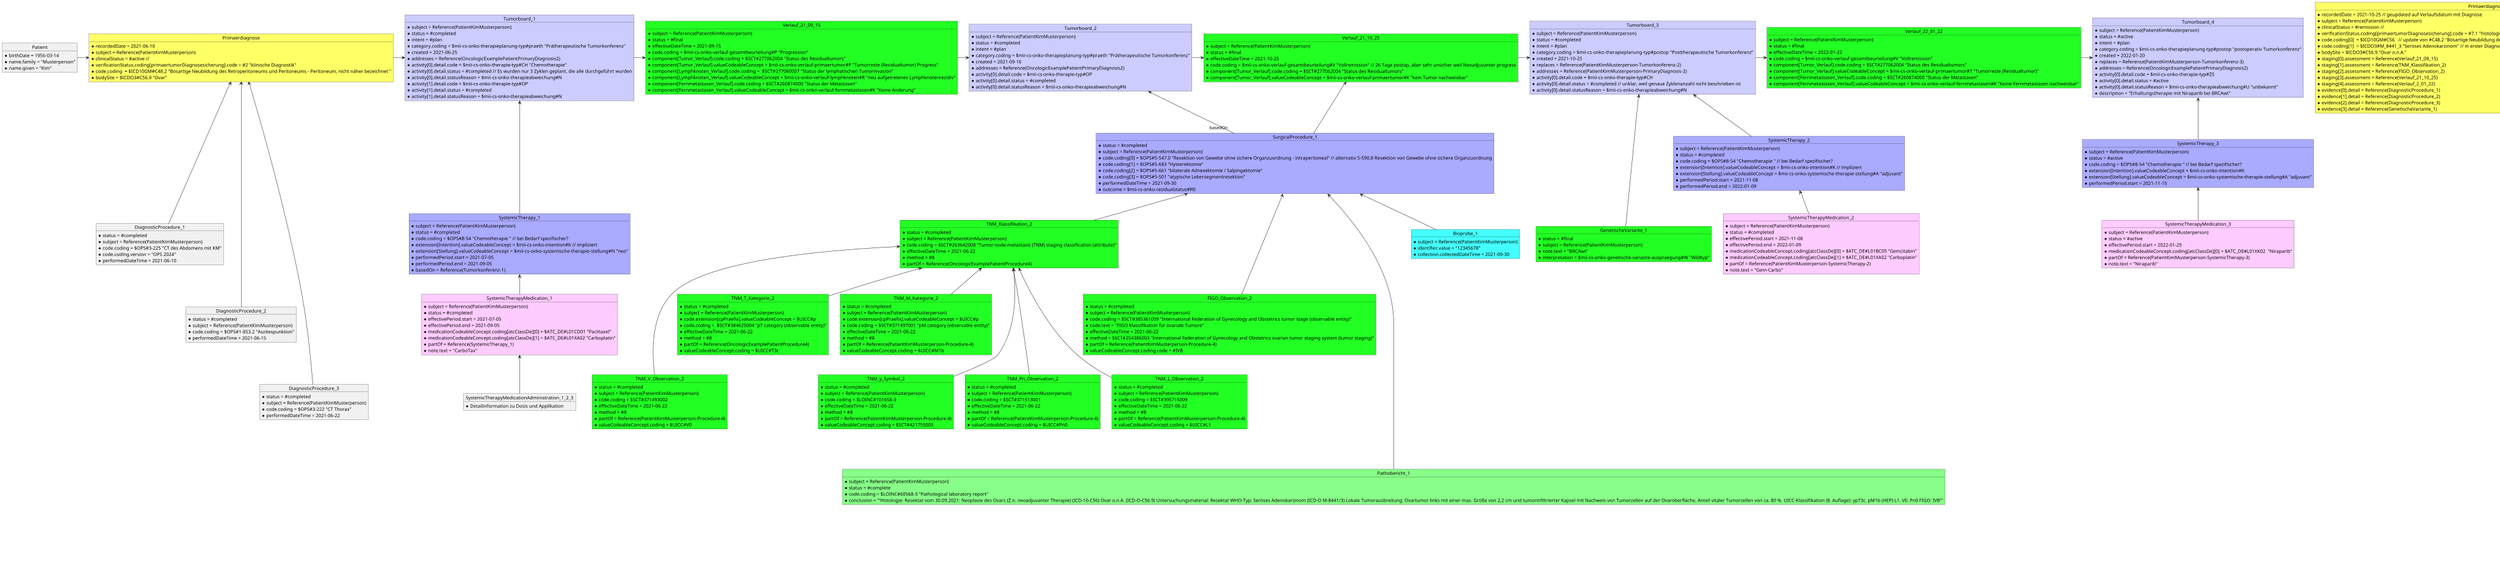@startuml MII KDS Erweiterungsmodul Onkologie

skinparam dpi 52
object Patient {
* birthDate = 1956-03-14
* name.family = "Musterperson"
* name.given = "Kim"
}

object Primaerdiagnose #FFFF66 {
* recordedDate = 2021-06-10
* subject = Reference(PatientKimMusterperson)
* clinicalStatus = #active //
* verificationStatus.coding[primaertumorDiagnosesicherung].code = #2 "klinische Diagnostik" 
* code.coding  = $ICD10GM#C48.2 "Bösartige Neubildung des Retroperitoneums und Peritoneums - Peritoneum, nicht näher bezeichnet "
* bodySite = $ICDO3#C56.9 "Ovar"
}
Patient -right-> Primaerdiagnose

object DiagnosticProcedure_1 {
* status = #completed
* subject = Reference(PatientKimMusterperson)
* code.coding = $OPS#3-225 "CT des Abdomens mit KM"
* code.coding.version = "OPS 2024"
* performedDateTime = 2021-06-10
}

object DiagnosticProcedure_2 {
* status = #completed
* subject = Reference(PatientKimMusterperson)
* code.coding = $OPS#1-853.2 "Aszitespunktion"
* performedDateTime = 2021-06-15
}

object DiagnosticProcedure_3 {
* status = #completed
* subject = Reference(PatientKimMusterperson)
* code.coding = $OPS#3-222 "CT Thorax"
* performedDateTime = 2021-06-22
}



DiagnosticProcedure_1 -up--> Primaerdiagnose
DiagnosticProcedure_2 -up---> Primaerdiagnose
DiagnosticProcedure_3 -up----> Primaerdiagnose


object Tumorboard_1 #CCCCFF {
* subject = Reference(PatientKimMusterperson)
* status = #completed
* intent = #plan
* category.coding = $mii-cs-onko-therapieplanung-typ#praeth "Prätherapeutische Tumorkonferenz" 
* created = 2021-06-25
* addresses = Reference(OncologicExamplePatientPrimaryDiagnosis2)
* activity[0].detail.code = $mii-cs-onko-therapie-typ#CH "Chemotherapie"
* activity[0].detail.status = #completed // Es wurden nur 3 Zyklen geplant, die alle durchgeführt wurden
* activity[0].detail.statusReason = $mii-cs-onko-therapieabweichung#N
* activity[1].detail.code = $mii-cs-onko-therapie-typ#OP
* activity[1].detail.status = #completed
* activity[1].detail.statusReason = $mii-cs-onko-therapieabweichung#N
}
object SystemicTherapy_1 #AAAAFF {
* subject = Reference(PatientKimMusterperson)
* status = #completed
* code.coding = $OPS#8-54 "Chemotherapie " // bei Bedarf spezifischer? 
* extension[Intention].valueCodeableConcept = $mii-cs-onko-intention#K // impliziert 
* extension[Stellung].valueCodeableConcept = $mii-cs-onko-systemische-therapie-stellung#N "neo"
* performedPeriod.start = 2021-07-05
* performedPeriod.end = 2021-09-05
* basedOn = Reference(Tumorkonferenz-1)
}

object SystemicTherapyMedication_1 #FFCCFF {
* subject = Reference(PatientKimMusterperson)
* status = #completed
* effectivePeriod.start = 2021-07-05  
* effectivePeriod.end = 2021-09-05
* medicationCodeableConcept.coding[atcClassDe][0] = $ATC_DE#L01CD01 "Paclitaxel"
* medicationCodeableConcept.coding[atcClassDe][1] = $ATC_DE#L01XA02 "Carboplatin"
* partOf = Reference(SystemicTherapy_1)
* note.text = "CarboTax"
}

Primaerdiagnose -right-> Tumorboard_1
SystemicTherapy_1 -up--> Tumorboard_1
SystemicTherapyMedication_1 -up->SystemicTherapy_1 



object SystemicTherapyMedicationAdministration_1_2_3 {
* Detailinformation zu Dosis und Applikation
}
SystemicTherapyMedicationAdministration_1_2_3 -up-> SystemicTherapyMedication_1


object Verlauf_21_09_15 #22FF22 {
* subject = Reference(PatientKimMusterperson)
* status = #final
* effectiveDateTime = 2021-09-15
* code.coding = $mii-cs-onko-verlauf-gesamtbeurteilung#P "Progression"
* component[Tumor_Verlauf].code.coding = $SCT#277062004 "Status des Residualtumors"
* component[Tumor_Verlauf].valueCodeableConcept = $mii-cs-onko-verlauf-primaertumor#P "Tumorreste (Residualtumor) Progress"
* component[Lymphknoten_Verlauf].code.coding =  $SCT#277060007 "Status der lymphatischen Tumorinvasion"
* component[Lymphknoten_Verlauf].valueCodeableConcept = $mii-cs-onko-verlauf-lymphknoten#R "neu aufgetretenes Lymphknotenrezidiv" 
* component[Fernmetastasen_Verlauf].code.coding = $SCT#260874000 "Status der Metastasen"
* component[Fernmetastasen_Verlauf].valueCodeableConcept = $mii-cs-onko-verlauf-fernmetastasen#K "Keine Änderung"
}
Tumorboard_1 -right-> Verlauf_21_09_15 

object Tumorboard_2 #CCCCFF {
* subject = Reference(PatientKimMusterperson)
* status = #completed
* intent = #plan
* category.coding = $mii-cs-onko-therapieplanung-typ#praeth "Prätherapeutische Tumorkonferenz" 
* created = 2021-09-16
* addresses = Reference(OncologicExamplePatientPrimaryDiagnosis2)
* activity[0].detail.code = $mii-cs-onko-therapie-typ#OP
* activity[0].detail.status = #completed
* activity[0].detail.statusReason = $mii-cs-onko-therapieabweichung#N
}
Verlauf_21_09_15  -right-> Tumorboard_2

object SurgicalProcedure_1 #AAAAFF {
* status = #completed
* subject = Reference(PatientKimMusterperson)
* code.coding[0] = $OPS#5-547.0 "Resektion von Gewebe ohne sichere Organzuordnung - intraperitoneal" // alternativ 5-590.8 Resektion von Gewebe ohne sichere Organzuordnung
* code.coding[1] = $OPS#5-683 "Hysterektomie"
* code.coding[2] = $OPS#5-661 "bilaterale Adnexektomie / Salpingektomie"
* code.coding[3] = $OPS#5-501 "atypische Lebersegmentresektion"
* performedDateTime = 2021-09-30
* outcome = $mii-cs-onko-residualstatus#R0
}
 Tumorboard_2 <-right-- "basedOn" SurgicalProcedure_1 

object TNM_Klassifikation_2 #22FF22 {
* status = #completed
* subject = Reference(PatientKimMusterperson)
* code.coding = $SCT#263642008 "Tumor-node-metastasis (TNM) staging classification (attribute)"
* effectiveDateTime = 2021-06-22
* method = #8
* partOf = Reference(OncologicExamplePatientProcedure4)
}
object TNM_T_Kategorie_2 #22FF22 {
* status = #completed
* subject = Reference(PatientKimMusterperson)
* code.extension[cpPraefix].valueCodeableConcept = $UICC#p
* code.coding =  $SCT#384625004 "pT category (observable entity)"
* effectiveDateTime = 2021-06-22
* method = #8
* partOf = Reference(OncologicExamplePatientProcedure4)
* valueCodeableConcept.coding = $UICC#T3c
}
object TNM_M_Kategorie_2 #22FF22 {
* status = #completed
* subject = Reference(PatientKimMusterperson)
* code.extension[cpPraefix].valueCodeableConcept = $UICC#p
* code.coding = $SCT#371497001 "pM category (observable entity)"
* effectiveDateTime = 2021-06-22
* method = #8
* partOf = Reference(PatientKimMusterperson-Procedure-4)
* valueCodeableConcept.coding = $UICC#M1b
}

object TNM_y_Symbol_2 #22FF22 {
* status = #completed
* subject = Reference(PatientKimMusterperson)
* code.coding = $LOINC#101658-3
* effectiveDateTime = 2021-06-22
* method = #8
* partOf = Reference(PatientKimMusterperson-Procedure-4)
* valueCodeableConcept.coding = $SCT#421755005
}
object TNM_Pn_Observation_2 #22FF22 {
* status = #completed
* subject = Reference(PatientKimMusterperson)
* code.coding = $SCT#371513001
* effectiveDateTime = 2021-06-22
* method = #8
* partOf = Reference(PatientKimMusterperson-Procedure-4)
* valueCodeableConcept.coding = $UICC#Pn0
}

object TNM_L_Observation_2 #22FF22 {
* status = #completed
* subject = Reference(PatientKimMusterperson)
* code.coding = $SCT#395715009
* effectiveDateTime = 2021-06-22
* method = #8
* partOf = Reference(PatientKimMusterperson-Procedure-4)
* valueCodeableConcept.coding = $UICC#L1
}
object TNM_V_Observation_2 #22FF22 {
* status = #completed
* subject = Reference(PatientKimMusterperson)
* code.coding = $SCT#371493002
* effectiveDateTime = 2021-06-22
* method = #8
* partOf = Reference(PatientKimMusterperson-Procedure-4)
* valueCodeableConcept.coding = $UICC#V0
}

TNM_Klassifikation_2 -up-> SurgicalProcedure_1
TNM_T_Kategorie_2 -up-> TNM_Klassifikation_2
TNM_M_Kategorie_2 -up-> TNM_Klassifikation_2
TNM_y_Symbol_2 -up--> TNM_Klassifikation_2
TNM_Pn_Observation_2 -up--> TNM_Klassifikation_2
TNM_L_Observation_2 -up--> TNM_Klassifikation_2
TNM_V_Observation_2 -up--> TNM_Klassifikation_2 

object FIGO_Observation_2 #22FF22 {
* status = #completed
* subject = Reference(PatientKimMusterperson)
* code.coding = $SCT#385361009 "International Federation of Gynecology and Obstetrics tumor stage (observable entity)"
* code.text = "FIGO Klassifikation für ovariale Tumore"
* effectiveDateTime = 2021-06-22
* method = $SCT#254386003 "International Federation of Gynecology and Obstetrics ovarian tumor staging system (tumor staging)"
* partOf = Reference(PatientKimMusterperson-Procedure-4)
* valueCodeableConcept.coding.code = #IVB
}
FIGO_Observation_2 -up-->  SurgicalProcedure_1

object Tumorboard_3 #CCCCFF {
* subject = Reference(PatientKimMusterperson)
* status = #completed
* intent = #plan
* category.coding = $mii-cs-onko-therapieplanung-typ#postop "Posttherapeutische Tumorkonferenz" 
* created = 2021-10-25
* replaces = Reference(PatientKimMusterperson-Tumorkonferenz-2)
* addresses = Reference(PatientKimMusterperson-PrimaryDiagnosis-2)
* activity[0].detail.code = $mii-cs-onko-therapie-typ#CH
* activity[0].detail.status = #completed // unklar, weil genaue Zyklenanzahl nicht beschrieben ist
* activity[0].detail.statusReason = $mii-cs-onko-therapieabweichung#N
} 
object Pathobericht_1 #88FF88{
* subject = Reference(PatientKimMusterperson)
* status = #complete
* code.coding = $LOINC#60568-3 "Pathological laboratory report"
* conclusion = '"Histologie: Resektat vom 30.09.2021: Neoplasie des Ovars (Z.n. neoadjuvanter Therapie) (ICD-10-C56) Ovar o.n.A. (ICD-O-C56.9) Untersuchungsmaterial: Resektat WHO-Typ: Seröses Adenokarzinom (ICD-O M-8441/3) Lokale Tumorausbreitung: Ovartumor links mit einer max. Größe von 2,2 cm und tumorinfiltrierter Kapsel mit Nachweis von Tumorzellen auf der Ovaroberfläche, Anteil vitaler Tumorzellen von ca. 80 %. UICC-Klassifikation (8. Auflage): ypT3c. pM1b (HEP) L1. V0. Pn0 FIGO: IVB"'
}

object Bioprobe_1 #44FFFF {
* subject = Reference(PatientKimMusterperson)
* identifier.value = "12345678"
* collection.collectedDateTime = 2021-09-30 
}
Bioprobe_1 -up->SurgicalProcedure_1
Pathobericht_1 -----up->SurgicalProcedure_1

object Verlauf_21_10_25 #22FF22 {
    * subject = Reference(PatientKimMusterperson)
* status = #final
* effectiveDateTime = 2021-10-25
* code.coding = $mii-cs-onko-verlauf-gesamtbeurteilung#V "Vollremission" // 26 Tage postop, aber sehr unsicher weil Neoadjuvanter progress
* component[Tumor_Verlauf].code.coding = $SCT#277062004 "Status des Residualtumors"
* component[Tumor_Verlauf].valueCodeableConcept = $mii-cs-onko-verlauf-primaertumor#K "kein Tumor nachweisbar"
}
Tumorboard_2 -right-> Verlauf_21_10_25

Verlauf_21_10_25-right->Tumorboard_3 
Verlauf_21_10_25 <-- SurgicalProcedure_1


object SystemicTherapy_2  #AAAAFF {
* subject = Reference(PatientKimMusterperson)
* status = #completed
* code.coding = $OPS#8-54 "Chemotherapie " // bei Bedarf spezifischer? 
* extension[Intention].valueCodeableConcept = $mii-cs-onko-intention#K // impliziert 
* extension[Stellung].valueCodeableConcept = $mii-cs-onko-systemische-therapie-stellung#A "adjuvant"
* performedPeriod.start = 2021-11-08
* performedPeriod.end = 2022-01-09
}
SystemicTherapy_2 -up-> Tumorboard_3

object SystemicTherapyMedication_2 #FFCCFF {
* subject = Reference(PatientKimMusterperson)
* status = #completed
* effectivePeriod.start = 2021-11-08  
* effectivePeriod.end = 2022-01-09
* medicationCodeableConcept.coding[atcClassDe][0] = $ATC_DE#L01BC05 "Gemcitabin"
* medicationCodeableConcept.coding[atcClassDe][1] = $ATC_DE#L01XA02 "Carboplatin"
* partOf = Reference(PatientKimMusterperson-SystemicTherapy-2)
* note.text = "Gem-Carbo"
}
SystemicTherapyMedication_2 -up-> SystemicTherapy_2


object Verlauf_22_01_22 #22FF22 {
* subject = Reference(PatientKimMusterperson)
* status = #final
* effectiveDateTime = 2022-01-22
* code.coding = $mii-cs-onko-verlauf-gesamtbeurteilung#V "Vollremission" 
* component[Tumor_Verlauf].code.coding = $SCT#277062004 "Status des Residualtumors"
* component[Tumor_Verlauf].valueCodeableConcept = $mii-cs-onko-verlauf-primaertumor#T "Tumorreste (Residualtumor)"
* component[Fernmetastasen_Verlauf].code.coding = $SCT#260874000 "Status der Metastasen"
* component[Fernmetastasen_Verlauf].valueCodeableConcept = $mii-cs-onko-verlauf-fernmetastasen#K "Keine Fernmetastasen nachweisbar"
}
Tumorboard_3 -right->Verlauf_22_01_22


object GenetischeVariante_1 #22FF22 {
* status = #final
* subject = Reference(PatientKimMusterperson)
* note.text = "BRCAwt"
* interpretation = $mii-cs-onko-genetische-variante-auspraegung#W "Wildtyp"
}
GenetischeVariante_1 -up--> Tumorboard_3

object Tumorboard_4 #CCCCFF {
* subject = Reference(PatientKimMusterperson)
* status = #active
* intent = #plan
* category.coding = $mii-cs-onko-therapieplanung-typ#postop "postoperativ Tumorkonferenz" 
* created = 2022-01-20
* replaces = Reference(PatientKimMusterperson-Tumorkonferenz-3)
* addresses = Reference(OncologicExamplePatientPrimaryDiagnosis2)
* activity[0].detail.code = $mii-cs-onko-therapie-typ#ZS
* activity[0].detail.status = #active 
* activity[0].detail.statusReason = $mii-cs-onko-therapieabweichung#U "unbekannt"
* description = "Erhaltungstherapie mit Niraparib bei BRCAwt"
}

Verlauf_22_01_22 -right->Tumorboard_4
object SystemicTherapy_3 #AAAAFF {
* subject = Reference(PatientKimMusterperson)
* status = #active
* code.coding = $OPS#8-54 "Chemotherapie " // bei Bedarf spezifischer? 
* extension[Intention].valueCodeableConcept = $mii-cs-onko-intention#K 
* extension[Stellung].valueCodeableConcept = $mii-cs-onko-systemische-therapie-stellung#A "adjuvant"
* performedPeriod.start = 2021-11-15
}

object SystemicTherapyMedication_3 #FFCCFF {
* subject = Reference(PatientKimMusterperson)
* status = #active
* effectivePeriod.start = 2022-01-25  
* medicationCodeableConcept.coding[atcClassDe][0] = $ATC_DE#L01XK02  "Niraparib"
* partOf = Reference(PatientKimMusterperson-SystemicTherapy-3)
* note.text = "Niraparib"
}
SystemicTherapy_3 -up-> Tumorboard_4

SystemicTherapyMedication_3 -up-> SystemicTherapy_3


object Primaerdiagnose_final #FFFF66 {
* recordedDate = 2021-10-25 // geupdated auf Verlaufsdatum mit Diagnose
* subject = Reference(PatientKimMusterperson)
* clinicalStatus = #remission // 
* verificationStatus.coding[primaertumorDiagnosesicherung].code = #7.1 "histologische Untersuchung eines Primärtumors" // update von "klinische Diagnostik"
* code.coding[0]  = $ICD10GM#C56   // update von #C48.2 "Bösartige Neubildung des Retroperitoneums und Peritoneums - Peritoneum, nicht näher bezeichnet "
* code.coding[1]  = $ICDO3#M_8441_3 "Seröses Adenokarzinom" // in erster Diagnose noch nicht bestimmt
* bodySite = $ICDO3#C56.9 "Ovar o.n.A."
* staging[0].assessment = Reference(Verlauf_21_09_15)
* staging[1].assessment = Reference(TNM_Klassifikation_2)
* staging[2].assessment = Reference(FIGO_Observation_2)
* staging[3].assessment = Reference(Verlauf_21_10_25)
* staging[4].assessment = Reference(Verlauf_2_01_22)
* evidence[0].detail = Reference(DiagnosticProcedure_1)
* evidence[1].detail = Reference(DiagnosticProcedure_2)
* evidence[2].detail = Reference(DiagnosticProcedure_3) 
* evidence[3].detail = Reference(GenetischeVariante_1)
}

legend right 
|Color|Type|
|<#FFFF66>|Condition|
|<#CCCCFF>|CarePlan|
|<#AAAAFF>|Procedure|
|<#DDFFDD>|ServiceRequest|
|<#88FF88>|DiagnosticReport|
|<#22FF22>|Observation|
|<#FFCCFF>|Medication|
|<#FF9999>|AdverseEvent|
|<#44FFFF>|Specimen|
endlegend


@enduml